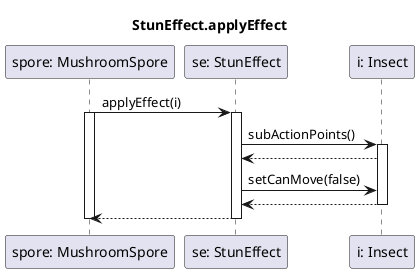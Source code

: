 @startuml StunEffect
title StunEffect.applyEffect

participant "spore: MushroomSpore" as spore
participant "se: StunEffect" as effect
participant "i: Insect" as insect

spore -> effect : applyEffect(i)
activate spore
activate effect

effect->insect:subActionPoints()
activate insect

effect<--insect

effect->insect:setCanMove(false)
effect<--insect
deactivate insect

spore <--effect
deactivate effect
deactivate spore



@enduml